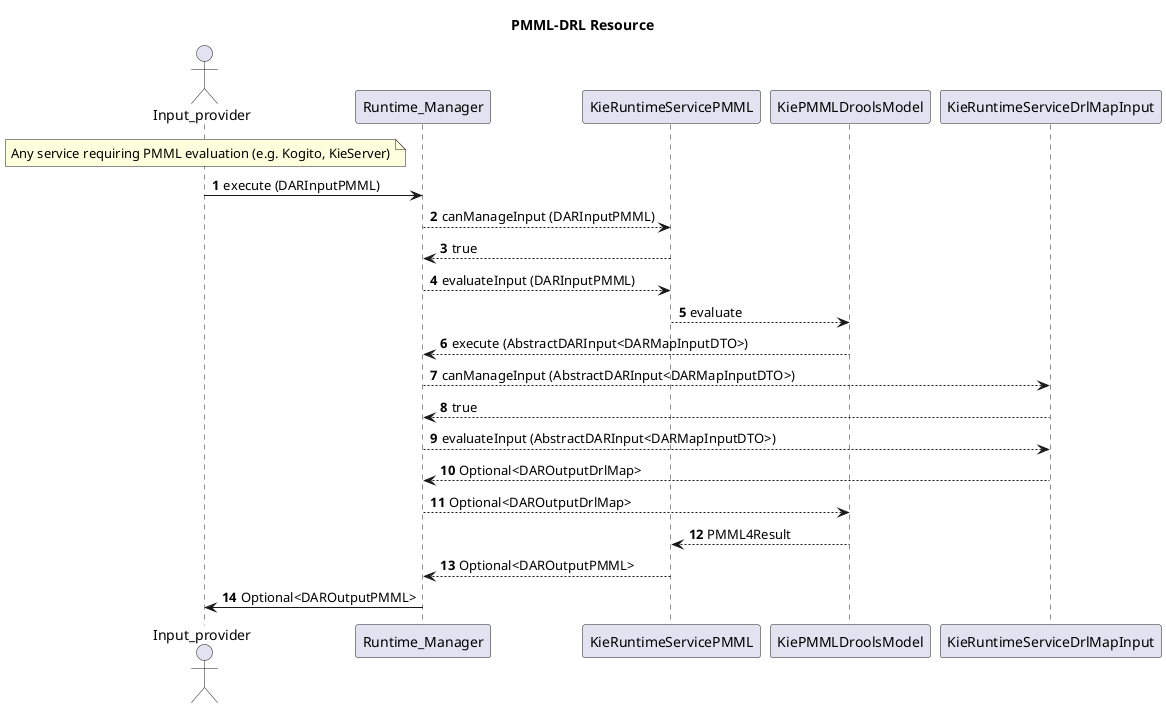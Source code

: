 @startuml
'https://plantuml.com/sequence-diagram


title PMML-DRL Resource

autonumber 1
actor Input_provider
note over Input_provider: Any service requiring PMML evaluation (e.g. Kogito, KieServer)

Input_provider -> Runtime_Manager: execute (DARInputPMML)
Runtime_Manager --> KieRuntimeServicePMML: canManageInput (DARInputPMML)
KieRuntimeServicePMML --> Runtime_Manager: true
Runtime_Manager --> KieRuntimeServicePMML: evaluateInput (DARInputPMML)
KieRuntimeServicePMML --> KiePMMLDroolsModel: evaluate
KiePMMLDroolsModel --> Runtime_Manager: execute (AbstractDARInput<DARMapInputDTO>)
Runtime_Manager --> KieRuntimeServiceDrlMapInput: canManageInput (AbstractDARInput<DARMapInputDTO>)
KieRuntimeServiceDrlMapInput --> Runtime_Manager: true
Runtime_Manager --> KieRuntimeServiceDrlMapInput: evaluateInput (AbstractDARInput<DARMapInputDTO>)
KieRuntimeServiceDrlMapInput --> Runtime_Manager: Optional<DAROutputDrlMap>
Runtime_Manager --> KiePMMLDroolsModel: Optional<DAROutputDrlMap>
KiePMMLDroolsModel --> KieRuntimeServicePMML: PMML4Result
KieRuntimeServicePMML --> Runtime_Manager: Optional<DAROutputPMML>
Runtime_Manager -> Input_provider: Optional<DAROutputPMML>


@enduml